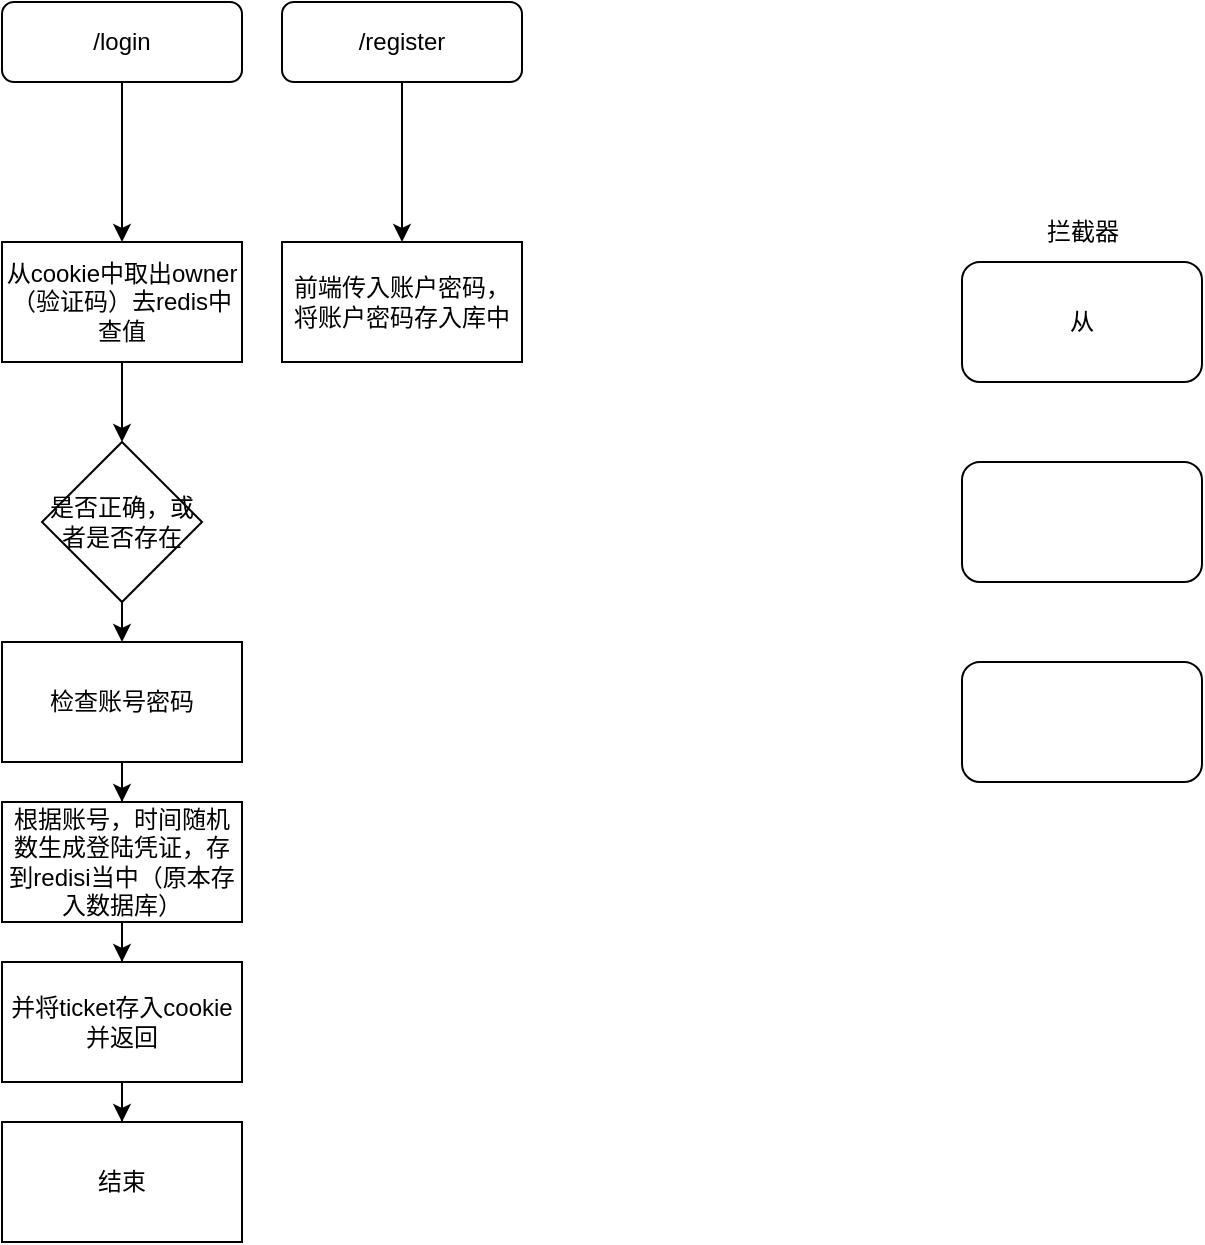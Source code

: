 <mxfile version="21.2.9" type="github">
  <diagram id="C5RBs43oDa-KdzZeNtuy" name="Page-1">
    <mxGraphModel dx="399" dy="764" grid="1" gridSize="10" guides="1" tooltips="1" connect="1" arrows="1" fold="1" page="1" pageScale="1" pageWidth="827" pageHeight="1169" math="0" shadow="0">
      <root>
        <mxCell id="WIyWlLk6GJQsqaUBKTNV-0" />
        <mxCell id="WIyWlLk6GJQsqaUBKTNV-1" parent="WIyWlLk6GJQsqaUBKTNV-0" />
        <mxCell id="TOlMH3WNeumMdiL53Y2s-4" style="edgeStyle=orthogonalEdgeStyle;rounded=0;orthogonalLoop=1;jettySize=auto;html=1;entryX=0.5;entryY=0;entryDx=0;entryDy=0;" edge="1" parent="WIyWlLk6GJQsqaUBKTNV-1" source="WIyWlLk6GJQsqaUBKTNV-3" target="TOlMH3WNeumMdiL53Y2s-1">
          <mxGeometry relative="1" as="geometry" />
        </mxCell>
        <mxCell id="WIyWlLk6GJQsqaUBKTNV-3" value="/login" style="rounded=1;whiteSpace=wrap;html=1;fontSize=12;glass=0;strokeWidth=1;shadow=0;" parent="WIyWlLk6GJQsqaUBKTNV-1" vertex="1">
          <mxGeometry x="80" y="60" width="120" height="40" as="geometry" />
        </mxCell>
        <mxCell id="TOlMH3WNeumMdiL53Y2s-5" style="edgeStyle=orthogonalEdgeStyle;rounded=0;orthogonalLoop=1;jettySize=auto;html=1;exitX=0.5;exitY=1;exitDx=0;exitDy=0;" edge="1" parent="WIyWlLk6GJQsqaUBKTNV-1" source="TOlMH3WNeumMdiL53Y2s-1">
          <mxGeometry relative="1" as="geometry">
            <mxPoint x="140" y="280" as="targetPoint" />
          </mxGeometry>
        </mxCell>
        <mxCell id="TOlMH3WNeumMdiL53Y2s-1" value="从cookie中取出owner&lt;br&gt;（验证码）去redis中查值" style="rounded=0;whiteSpace=wrap;html=1;" vertex="1" parent="WIyWlLk6GJQsqaUBKTNV-1">
          <mxGeometry x="80" y="180" width="120" height="60" as="geometry" />
        </mxCell>
        <mxCell id="TOlMH3WNeumMdiL53Y2s-11" style="edgeStyle=orthogonalEdgeStyle;rounded=0;orthogonalLoop=1;jettySize=auto;html=1;exitX=0.5;exitY=1;exitDx=0;exitDy=0;entryX=0.5;entryY=0;entryDx=0;entryDy=0;" edge="1" parent="WIyWlLk6GJQsqaUBKTNV-1" source="TOlMH3WNeumMdiL53Y2s-9" target="TOlMH3WNeumMdiL53Y2s-10">
          <mxGeometry relative="1" as="geometry" />
        </mxCell>
        <mxCell id="TOlMH3WNeumMdiL53Y2s-9" value="是否正确，或者是否存在" style="rhombus;whiteSpace=wrap;html=1;" vertex="1" parent="WIyWlLk6GJQsqaUBKTNV-1">
          <mxGeometry x="100" y="280" width="80" height="80" as="geometry" />
        </mxCell>
        <mxCell id="TOlMH3WNeumMdiL53Y2s-13" value="" style="edgeStyle=orthogonalEdgeStyle;rounded=0;orthogonalLoop=1;jettySize=auto;html=1;" edge="1" parent="WIyWlLk6GJQsqaUBKTNV-1" source="TOlMH3WNeumMdiL53Y2s-10" target="TOlMH3WNeumMdiL53Y2s-12">
          <mxGeometry relative="1" as="geometry" />
        </mxCell>
        <mxCell id="TOlMH3WNeumMdiL53Y2s-10" value="检查账号密码" style="rounded=0;whiteSpace=wrap;html=1;" vertex="1" parent="WIyWlLk6GJQsqaUBKTNV-1">
          <mxGeometry x="80" y="380" width="120" height="60" as="geometry" />
        </mxCell>
        <mxCell id="TOlMH3WNeumMdiL53Y2s-15" value="" style="edgeStyle=orthogonalEdgeStyle;rounded=0;orthogonalLoop=1;jettySize=auto;html=1;" edge="1" parent="WIyWlLk6GJQsqaUBKTNV-1" source="TOlMH3WNeumMdiL53Y2s-12" target="TOlMH3WNeumMdiL53Y2s-14">
          <mxGeometry relative="1" as="geometry" />
        </mxCell>
        <mxCell id="TOlMH3WNeumMdiL53Y2s-12" value="根据账号，时间随机数生成登陆凭证，存到redisi当中（原本存入数据库）" style="whiteSpace=wrap;html=1;rounded=0;" vertex="1" parent="WIyWlLk6GJQsqaUBKTNV-1">
          <mxGeometry x="80" y="460" width="120" height="60" as="geometry" />
        </mxCell>
        <mxCell id="TOlMH3WNeumMdiL53Y2s-19" value="" style="edgeStyle=orthogonalEdgeStyle;rounded=0;orthogonalLoop=1;jettySize=auto;html=1;" edge="1" parent="WIyWlLk6GJQsqaUBKTNV-1" source="TOlMH3WNeumMdiL53Y2s-14" target="TOlMH3WNeumMdiL53Y2s-18">
          <mxGeometry relative="1" as="geometry" />
        </mxCell>
        <mxCell id="TOlMH3WNeumMdiL53Y2s-14" value="并将ticket存入cookie并返回" style="whiteSpace=wrap;html=1;rounded=0;" vertex="1" parent="WIyWlLk6GJQsqaUBKTNV-1">
          <mxGeometry x="80" y="540" width="120" height="60" as="geometry" />
        </mxCell>
        <mxCell id="TOlMH3WNeumMdiL53Y2s-18" value="结束" style="whiteSpace=wrap;html=1;rounded=0;" vertex="1" parent="WIyWlLk6GJQsqaUBKTNV-1">
          <mxGeometry x="80" y="620" width="120" height="60" as="geometry" />
        </mxCell>
        <mxCell id="TOlMH3WNeumMdiL53Y2s-23" value="" style="edgeStyle=orthogonalEdgeStyle;rounded=0;orthogonalLoop=1;jettySize=auto;html=1;" edge="1" parent="WIyWlLk6GJQsqaUBKTNV-1" source="TOlMH3WNeumMdiL53Y2s-20" target="TOlMH3WNeumMdiL53Y2s-21">
          <mxGeometry relative="1" as="geometry" />
        </mxCell>
        <mxCell id="TOlMH3WNeumMdiL53Y2s-20" value="/register" style="rounded=1;whiteSpace=wrap;html=1;fontSize=12;glass=0;strokeWidth=1;shadow=0;" vertex="1" parent="WIyWlLk6GJQsqaUBKTNV-1">
          <mxGeometry x="220" y="60" width="120" height="40" as="geometry" />
        </mxCell>
        <mxCell id="TOlMH3WNeumMdiL53Y2s-21" value="前端传入账户密码，将账户密码存入库中" style="rounded=0;whiteSpace=wrap;html=1;" vertex="1" parent="WIyWlLk6GJQsqaUBKTNV-1">
          <mxGeometry x="220" y="180" width="120" height="60" as="geometry" />
        </mxCell>
        <mxCell id="TOlMH3WNeumMdiL53Y2s-25" value="从" style="rounded=1;whiteSpace=wrap;html=1;" vertex="1" parent="WIyWlLk6GJQsqaUBKTNV-1">
          <mxGeometry x="560" y="190" width="120" height="60" as="geometry" />
        </mxCell>
        <mxCell id="TOlMH3WNeumMdiL53Y2s-26" value="" style="rounded=1;whiteSpace=wrap;html=1;" vertex="1" parent="WIyWlLk6GJQsqaUBKTNV-1">
          <mxGeometry x="560" y="290" width="120" height="60" as="geometry" />
        </mxCell>
        <mxCell id="TOlMH3WNeumMdiL53Y2s-27" value="" style="rounded=1;whiteSpace=wrap;html=1;" vertex="1" parent="WIyWlLk6GJQsqaUBKTNV-1">
          <mxGeometry x="560" y="390" width="120" height="60" as="geometry" />
        </mxCell>
        <mxCell id="TOlMH3WNeumMdiL53Y2s-28" value="拦截器" style="text;html=1;align=center;verticalAlign=middle;resizable=0;points=[];autosize=1;strokeColor=none;fillColor=none;" vertex="1" parent="WIyWlLk6GJQsqaUBKTNV-1">
          <mxGeometry x="590" y="160" width="60" height="30" as="geometry" />
        </mxCell>
      </root>
    </mxGraphModel>
  </diagram>
</mxfile>
